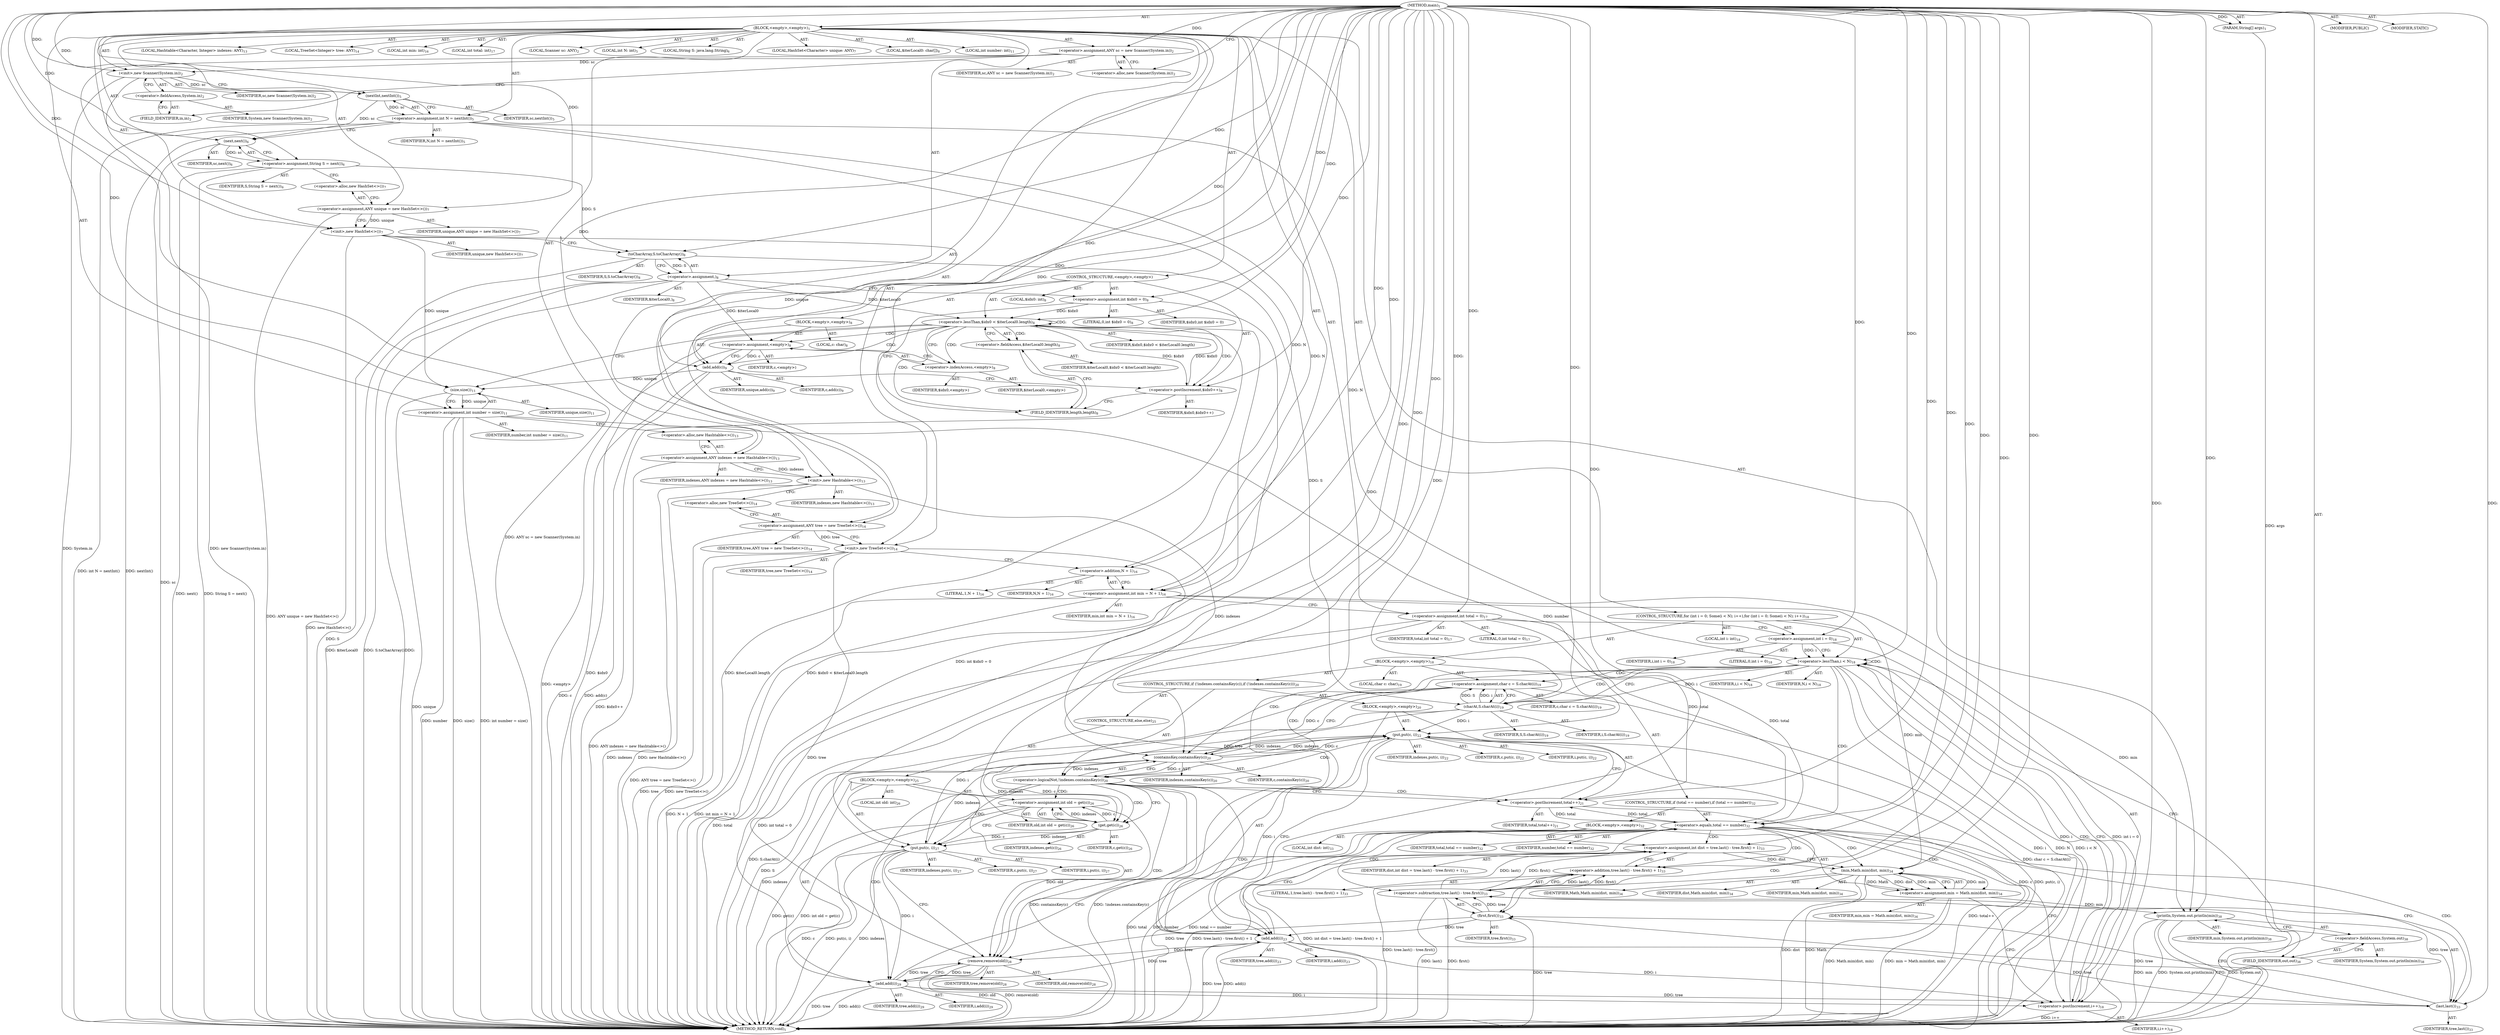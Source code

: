 digraph "main" {  
"25" [label = <(METHOD,main)<SUB>1</SUB>> ]
"26" [label = <(PARAM,String[] args)<SUB>1</SUB>> ]
"27" [label = <(BLOCK,&lt;empty&gt;,&lt;empty&gt;)<SUB>1</SUB>> ]
"4" [label = <(LOCAL,Scanner sc: ANY)<SUB>2</SUB>> ]
"28" [label = <(&lt;operator&gt;.assignment,ANY sc = new Scanner(System.in))<SUB>2</SUB>> ]
"29" [label = <(IDENTIFIER,sc,ANY sc = new Scanner(System.in))<SUB>2</SUB>> ]
"30" [label = <(&lt;operator&gt;.alloc,new Scanner(System.in))<SUB>2</SUB>> ]
"31" [label = <(&lt;init&gt;,new Scanner(System.in))<SUB>2</SUB>> ]
"3" [label = <(IDENTIFIER,sc,new Scanner(System.in))<SUB>2</SUB>> ]
"32" [label = <(&lt;operator&gt;.fieldAccess,System.in)<SUB>2</SUB>> ]
"33" [label = <(IDENTIFIER,System,new Scanner(System.in))<SUB>2</SUB>> ]
"34" [label = <(FIELD_IDENTIFIER,in,in)<SUB>2</SUB>> ]
"35" [label = <(LOCAL,int N: int)<SUB>5</SUB>> ]
"36" [label = <(&lt;operator&gt;.assignment,int N = nextInt())<SUB>5</SUB>> ]
"37" [label = <(IDENTIFIER,N,int N = nextInt())<SUB>5</SUB>> ]
"38" [label = <(nextInt,nextInt())<SUB>5</SUB>> ]
"39" [label = <(IDENTIFIER,sc,nextInt())<SUB>5</SUB>> ]
"40" [label = <(LOCAL,String S: java.lang.String)<SUB>6</SUB>> ]
"41" [label = <(&lt;operator&gt;.assignment,String S = next())<SUB>6</SUB>> ]
"42" [label = <(IDENTIFIER,S,String S = next())<SUB>6</SUB>> ]
"43" [label = <(next,next())<SUB>6</SUB>> ]
"44" [label = <(IDENTIFIER,sc,next())<SUB>6</SUB>> ]
"6" [label = <(LOCAL,HashSet&lt;Character&gt; unique: ANY)<SUB>7</SUB>> ]
"45" [label = <(&lt;operator&gt;.assignment,ANY unique = new HashSet&lt;&gt;())<SUB>7</SUB>> ]
"46" [label = <(IDENTIFIER,unique,ANY unique = new HashSet&lt;&gt;())<SUB>7</SUB>> ]
"47" [label = <(&lt;operator&gt;.alloc,new HashSet&lt;&gt;())<SUB>7</SUB>> ]
"48" [label = <(&lt;init&gt;,new HashSet&lt;&gt;())<SUB>7</SUB>> ]
"5" [label = <(IDENTIFIER,unique,new HashSet&lt;&gt;())<SUB>7</SUB>> ]
"49" [label = <(LOCAL,$iterLocal0: char[])<SUB>8</SUB>> ]
"50" [label = <(&lt;operator&gt;.assignment,)<SUB>8</SUB>> ]
"51" [label = <(IDENTIFIER,$iterLocal0,)<SUB>8</SUB>> ]
"52" [label = <(toCharArray,S.toCharArray())<SUB>8</SUB>> ]
"53" [label = <(IDENTIFIER,S,S.toCharArray())<SUB>8</SUB>> ]
"54" [label = <(CONTROL_STRUCTURE,&lt;empty&gt;,&lt;empty&gt;)> ]
"55" [label = <(LOCAL,$idx0: int)<SUB>8</SUB>> ]
"56" [label = <(&lt;operator&gt;.assignment,int $idx0 = 0)<SUB>8</SUB>> ]
"57" [label = <(IDENTIFIER,$idx0,int $idx0 = 0)> ]
"58" [label = <(LITERAL,0,int $idx0 = 0)<SUB>8</SUB>> ]
"59" [label = <(&lt;operator&gt;.lessThan,$idx0 &lt; $iterLocal0.length)<SUB>8</SUB>> ]
"60" [label = <(IDENTIFIER,$idx0,$idx0 &lt; $iterLocal0.length)> ]
"61" [label = <(&lt;operator&gt;.fieldAccess,$iterLocal0.length)<SUB>8</SUB>> ]
"62" [label = <(IDENTIFIER,$iterLocal0,$idx0 &lt; $iterLocal0.length)> ]
"63" [label = <(FIELD_IDENTIFIER,length,length)<SUB>8</SUB>> ]
"64" [label = <(&lt;operator&gt;.postIncrement,$idx0++)<SUB>8</SUB>> ]
"65" [label = <(IDENTIFIER,$idx0,$idx0++)> ]
"66" [label = <(BLOCK,&lt;empty&gt;,&lt;empty&gt;)<SUB>8</SUB>> ]
"67" [label = <(LOCAL,c: char)<SUB>8</SUB>> ]
"68" [label = <(&lt;operator&gt;.assignment,&lt;empty&gt;)<SUB>8</SUB>> ]
"69" [label = <(IDENTIFIER,c,&lt;empty&gt;)> ]
"70" [label = <(&lt;operator&gt;.indexAccess,&lt;empty&gt;)<SUB>8</SUB>> ]
"71" [label = <(IDENTIFIER,$iterLocal0,&lt;empty&gt;)> ]
"72" [label = <(IDENTIFIER,$idx0,&lt;empty&gt;)> ]
"73" [label = <(add,add(c))<SUB>9</SUB>> ]
"74" [label = <(IDENTIFIER,unique,add(c))<SUB>9</SUB>> ]
"75" [label = <(IDENTIFIER,c,add(c))<SUB>9</SUB>> ]
"76" [label = <(LOCAL,int number: int)<SUB>11</SUB>> ]
"77" [label = <(&lt;operator&gt;.assignment,int number = size())<SUB>11</SUB>> ]
"78" [label = <(IDENTIFIER,number,int number = size())<SUB>11</SUB>> ]
"79" [label = <(size,size())<SUB>11</SUB>> ]
"80" [label = <(IDENTIFIER,unique,size())<SUB>11</SUB>> ]
"8" [label = <(LOCAL,Hashtable&lt;Character, Integer&gt; indexes: ANY)<SUB>13</SUB>> ]
"81" [label = <(&lt;operator&gt;.assignment,ANY indexes = new Hashtable&lt;&gt;())<SUB>13</SUB>> ]
"82" [label = <(IDENTIFIER,indexes,ANY indexes = new Hashtable&lt;&gt;())<SUB>13</SUB>> ]
"83" [label = <(&lt;operator&gt;.alloc,new Hashtable&lt;&gt;())<SUB>13</SUB>> ]
"84" [label = <(&lt;init&gt;,new Hashtable&lt;&gt;())<SUB>13</SUB>> ]
"7" [label = <(IDENTIFIER,indexes,new Hashtable&lt;&gt;())<SUB>13</SUB>> ]
"10" [label = <(LOCAL,TreeSet&lt;Integer&gt; tree: ANY)<SUB>14</SUB>> ]
"85" [label = <(&lt;operator&gt;.assignment,ANY tree = new TreeSet&lt;&gt;())<SUB>14</SUB>> ]
"86" [label = <(IDENTIFIER,tree,ANY tree = new TreeSet&lt;&gt;())<SUB>14</SUB>> ]
"87" [label = <(&lt;operator&gt;.alloc,new TreeSet&lt;&gt;())<SUB>14</SUB>> ]
"88" [label = <(&lt;init&gt;,new TreeSet&lt;&gt;())<SUB>14</SUB>> ]
"9" [label = <(IDENTIFIER,tree,new TreeSet&lt;&gt;())<SUB>14</SUB>> ]
"89" [label = <(LOCAL,int min: int)<SUB>16</SUB>> ]
"90" [label = <(&lt;operator&gt;.assignment,int min = N + 1)<SUB>16</SUB>> ]
"91" [label = <(IDENTIFIER,min,int min = N + 1)<SUB>16</SUB>> ]
"92" [label = <(&lt;operator&gt;.addition,N + 1)<SUB>16</SUB>> ]
"93" [label = <(IDENTIFIER,N,N + 1)<SUB>16</SUB>> ]
"94" [label = <(LITERAL,1,N + 1)<SUB>16</SUB>> ]
"95" [label = <(LOCAL,int total: int)<SUB>17</SUB>> ]
"96" [label = <(&lt;operator&gt;.assignment,int total = 0)<SUB>17</SUB>> ]
"97" [label = <(IDENTIFIER,total,int total = 0)<SUB>17</SUB>> ]
"98" [label = <(LITERAL,0,int total = 0)<SUB>17</SUB>> ]
"99" [label = <(CONTROL_STRUCTURE,for (int i = 0; Some(i &lt; N); i++),for (int i = 0; Some(i &lt; N); i++))<SUB>18</SUB>> ]
"100" [label = <(LOCAL,int i: int)<SUB>18</SUB>> ]
"101" [label = <(&lt;operator&gt;.assignment,int i = 0)<SUB>18</SUB>> ]
"102" [label = <(IDENTIFIER,i,int i = 0)<SUB>18</SUB>> ]
"103" [label = <(LITERAL,0,int i = 0)<SUB>18</SUB>> ]
"104" [label = <(&lt;operator&gt;.lessThan,i &lt; N)<SUB>18</SUB>> ]
"105" [label = <(IDENTIFIER,i,i &lt; N)<SUB>18</SUB>> ]
"106" [label = <(IDENTIFIER,N,i &lt; N)<SUB>18</SUB>> ]
"107" [label = <(&lt;operator&gt;.postIncrement,i++)<SUB>18</SUB>> ]
"108" [label = <(IDENTIFIER,i,i++)<SUB>18</SUB>> ]
"109" [label = <(BLOCK,&lt;empty&gt;,&lt;empty&gt;)<SUB>18</SUB>> ]
"110" [label = <(LOCAL,char c: char)<SUB>19</SUB>> ]
"111" [label = <(&lt;operator&gt;.assignment,char c = S.charAt(i))<SUB>19</SUB>> ]
"112" [label = <(IDENTIFIER,c,char c = S.charAt(i))<SUB>19</SUB>> ]
"113" [label = <(charAt,S.charAt(i))<SUB>19</SUB>> ]
"114" [label = <(IDENTIFIER,S,S.charAt(i))<SUB>19</SUB>> ]
"115" [label = <(IDENTIFIER,i,S.charAt(i))<SUB>19</SUB>> ]
"116" [label = <(CONTROL_STRUCTURE,if (!indexes.containsKey(c)),if (!indexes.containsKey(c)))<SUB>20</SUB>> ]
"117" [label = <(&lt;operator&gt;.logicalNot,!indexes.containsKey(c))<SUB>20</SUB>> ]
"118" [label = <(containsKey,containsKey(c))<SUB>20</SUB>> ]
"119" [label = <(IDENTIFIER,indexes,containsKey(c))<SUB>20</SUB>> ]
"120" [label = <(IDENTIFIER,c,containsKey(c))<SUB>20</SUB>> ]
"121" [label = <(BLOCK,&lt;empty&gt;,&lt;empty&gt;)<SUB>20</SUB>> ]
"122" [label = <(&lt;operator&gt;.postIncrement,total++)<SUB>21</SUB>> ]
"123" [label = <(IDENTIFIER,total,total++)<SUB>21</SUB>> ]
"124" [label = <(put,put(c, i))<SUB>22</SUB>> ]
"125" [label = <(IDENTIFIER,indexes,put(c, i))<SUB>22</SUB>> ]
"126" [label = <(IDENTIFIER,c,put(c, i))<SUB>22</SUB>> ]
"127" [label = <(IDENTIFIER,i,put(c, i))<SUB>22</SUB>> ]
"128" [label = <(add,add(i))<SUB>23</SUB>> ]
"129" [label = <(IDENTIFIER,tree,add(i))<SUB>23</SUB>> ]
"130" [label = <(IDENTIFIER,i,add(i))<SUB>23</SUB>> ]
"131" [label = <(CONTROL_STRUCTURE,else,else)<SUB>25</SUB>> ]
"132" [label = <(BLOCK,&lt;empty&gt;,&lt;empty&gt;)<SUB>25</SUB>> ]
"133" [label = <(LOCAL,int old: int)<SUB>26</SUB>> ]
"134" [label = <(&lt;operator&gt;.assignment,int old = get(c))<SUB>26</SUB>> ]
"135" [label = <(IDENTIFIER,old,int old = get(c))<SUB>26</SUB>> ]
"136" [label = <(get,get(c))<SUB>26</SUB>> ]
"137" [label = <(IDENTIFIER,indexes,get(c))<SUB>26</SUB>> ]
"138" [label = <(IDENTIFIER,c,get(c))<SUB>26</SUB>> ]
"139" [label = <(put,put(c, i))<SUB>27</SUB>> ]
"140" [label = <(IDENTIFIER,indexes,put(c, i))<SUB>27</SUB>> ]
"141" [label = <(IDENTIFIER,c,put(c, i))<SUB>27</SUB>> ]
"142" [label = <(IDENTIFIER,i,put(c, i))<SUB>27</SUB>> ]
"143" [label = <(remove,remove(old))<SUB>28</SUB>> ]
"144" [label = <(IDENTIFIER,tree,remove(old))<SUB>28</SUB>> ]
"145" [label = <(IDENTIFIER,old,remove(old))<SUB>28</SUB>> ]
"146" [label = <(add,add(i))<SUB>29</SUB>> ]
"147" [label = <(IDENTIFIER,tree,add(i))<SUB>29</SUB>> ]
"148" [label = <(IDENTIFIER,i,add(i))<SUB>29</SUB>> ]
"149" [label = <(CONTROL_STRUCTURE,if (total == number),if (total == number))<SUB>32</SUB>> ]
"150" [label = <(&lt;operator&gt;.equals,total == number)<SUB>32</SUB>> ]
"151" [label = <(IDENTIFIER,total,total == number)<SUB>32</SUB>> ]
"152" [label = <(IDENTIFIER,number,total == number)<SUB>32</SUB>> ]
"153" [label = <(BLOCK,&lt;empty&gt;,&lt;empty&gt;)<SUB>32</SUB>> ]
"154" [label = <(LOCAL,int dist: int)<SUB>33</SUB>> ]
"155" [label = <(&lt;operator&gt;.assignment,int dist = tree.last() - tree.first() + 1)<SUB>33</SUB>> ]
"156" [label = <(IDENTIFIER,dist,int dist = tree.last() - tree.first() + 1)<SUB>33</SUB>> ]
"157" [label = <(&lt;operator&gt;.addition,tree.last() - tree.first() + 1)<SUB>33</SUB>> ]
"158" [label = <(&lt;operator&gt;.subtraction,tree.last() - tree.first())<SUB>33</SUB>> ]
"159" [label = <(last,last())<SUB>33</SUB>> ]
"160" [label = <(IDENTIFIER,tree,last())<SUB>33</SUB>> ]
"161" [label = <(first,first())<SUB>33</SUB>> ]
"162" [label = <(IDENTIFIER,tree,first())<SUB>33</SUB>> ]
"163" [label = <(LITERAL,1,tree.last() - tree.first() + 1)<SUB>33</SUB>> ]
"164" [label = <(&lt;operator&gt;.assignment,min = Math.min(dist, min))<SUB>34</SUB>> ]
"165" [label = <(IDENTIFIER,min,min = Math.min(dist, min))<SUB>34</SUB>> ]
"166" [label = <(min,Math.min(dist, min))<SUB>34</SUB>> ]
"167" [label = <(IDENTIFIER,Math,Math.min(dist, min))<SUB>34</SUB>> ]
"168" [label = <(IDENTIFIER,dist,Math.min(dist, min))<SUB>34</SUB>> ]
"169" [label = <(IDENTIFIER,min,Math.min(dist, min))<SUB>34</SUB>> ]
"170" [label = <(println,System.out.println(min))<SUB>38</SUB>> ]
"171" [label = <(&lt;operator&gt;.fieldAccess,System.out)<SUB>38</SUB>> ]
"172" [label = <(IDENTIFIER,System,System.out.println(min))<SUB>38</SUB>> ]
"173" [label = <(FIELD_IDENTIFIER,out,out)<SUB>38</SUB>> ]
"174" [label = <(IDENTIFIER,min,System.out.println(min))<SUB>38</SUB>> ]
"175" [label = <(MODIFIER,PUBLIC)> ]
"176" [label = <(MODIFIER,STATIC)> ]
"177" [label = <(METHOD_RETURN,void)<SUB>1</SUB>> ]
  "25" -> "26"  [ label = "AST: "] 
  "25" -> "27"  [ label = "AST: "] 
  "25" -> "175"  [ label = "AST: "] 
  "25" -> "176"  [ label = "AST: "] 
  "25" -> "177"  [ label = "AST: "] 
  "27" -> "4"  [ label = "AST: "] 
  "27" -> "28"  [ label = "AST: "] 
  "27" -> "31"  [ label = "AST: "] 
  "27" -> "35"  [ label = "AST: "] 
  "27" -> "36"  [ label = "AST: "] 
  "27" -> "40"  [ label = "AST: "] 
  "27" -> "41"  [ label = "AST: "] 
  "27" -> "6"  [ label = "AST: "] 
  "27" -> "45"  [ label = "AST: "] 
  "27" -> "48"  [ label = "AST: "] 
  "27" -> "49"  [ label = "AST: "] 
  "27" -> "50"  [ label = "AST: "] 
  "27" -> "54"  [ label = "AST: "] 
  "27" -> "76"  [ label = "AST: "] 
  "27" -> "77"  [ label = "AST: "] 
  "27" -> "8"  [ label = "AST: "] 
  "27" -> "81"  [ label = "AST: "] 
  "27" -> "84"  [ label = "AST: "] 
  "27" -> "10"  [ label = "AST: "] 
  "27" -> "85"  [ label = "AST: "] 
  "27" -> "88"  [ label = "AST: "] 
  "27" -> "89"  [ label = "AST: "] 
  "27" -> "90"  [ label = "AST: "] 
  "27" -> "95"  [ label = "AST: "] 
  "27" -> "96"  [ label = "AST: "] 
  "27" -> "99"  [ label = "AST: "] 
  "27" -> "170"  [ label = "AST: "] 
  "28" -> "29"  [ label = "AST: "] 
  "28" -> "30"  [ label = "AST: "] 
  "31" -> "3"  [ label = "AST: "] 
  "31" -> "32"  [ label = "AST: "] 
  "32" -> "33"  [ label = "AST: "] 
  "32" -> "34"  [ label = "AST: "] 
  "36" -> "37"  [ label = "AST: "] 
  "36" -> "38"  [ label = "AST: "] 
  "38" -> "39"  [ label = "AST: "] 
  "41" -> "42"  [ label = "AST: "] 
  "41" -> "43"  [ label = "AST: "] 
  "43" -> "44"  [ label = "AST: "] 
  "45" -> "46"  [ label = "AST: "] 
  "45" -> "47"  [ label = "AST: "] 
  "48" -> "5"  [ label = "AST: "] 
  "50" -> "51"  [ label = "AST: "] 
  "50" -> "52"  [ label = "AST: "] 
  "52" -> "53"  [ label = "AST: "] 
  "54" -> "55"  [ label = "AST: "] 
  "54" -> "56"  [ label = "AST: "] 
  "54" -> "59"  [ label = "AST: "] 
  "54" -> "64"  [ label = "AST: "] 
  "54" -> "66"  [ label = "AST: "] 
  "56" -> "57"  [ label = "AST: "] 
  "56" -> "58"  [ label = "AST: "] 
  "59" -> "60"  [ label = "AST: "] 
  "59" -> "61"  [ label = "AST: "] 
  "61" -> "62"  [ label = "AST: "] 
  "61" -> "63"  [ label = "AST: "] 
  "64" -> "65"  [ label = "AST: "] 
  "66" -> "67"  [ label = "AST: "] 
  "66" -> "68"  [ label = "AST: "] 
  "66" -> "73"  [ label = "AST: "] 
  "68" -> "69"  [ label = "AST: "] 
  "68" -> "70"  [ label = "AST: "] 
  "70" -> "71"  [ label = "AST: "] 
  "70" -> "72"  [ label = "AST: "] 
  "73" -> "74"  [ label = "AST: "] 
  "73" -> "75"  [ label = "AST: "] 
  "77" -> "78"  [ label = "AST: "] 
  "77" -> "79"  [ label = "AST: "] 
  "79" -> "80"  [ label = "AST: "] 
  "81" -> "82"  [ label = "AST: "] 
  "81" -> "83"  [ label = "AST: "] 
  "84" -> "7"  [ label = "AST: "] 
  "85" -> "86"  [ label = "AST: "] 
  "85" -> "87"  [ label = "AST: "] 
  "88" -> "9"  [ label = "AST: "] 
  "90" -> "91"  [ label = "AST: "] 
  "90" -> "92"  [ label = "AST: "] 
  "92" -> "93"  [ label = "AST: "] 
  "92" -> "94"  [ label = "AST: "] 
  "96" -> "97"  [ label = "AST: "] 
  "96" -> "98"  [ label = "AST: "] 
  "99" -> "100"  [ label = "AST: "] 
  "99" -> "101"  [ label = "AST: "] 
  "99" -> "104"  [ label = "AST: "] 
  "99" -> "107"  [ label = "AST: "] 
  "99" -> "109"  [ label = "AST: "] 
  "101" -> "102"  [ label = "AST: "] 
  "101" -> "103"  [ label = "AST: "] 
  "104" -> "105"  [ label = "AST: "] 
  "104" -> "106"  [ label = "AST: "] 
  "107" -> "108"  [ label = "AST: "] 
  "109" -> "110"  [ label = "AST: "] 
  "109" -> "111"  [ label = "AST: "] 
  "109" -> "116"  [ label = "AST: "] 
  "109" -> "149"  [ label = "AST: "] 
  "111" -> "112"  [ label = "AST: "] 
  "111" -> "113"  [ label = "AST: "] 
  "113" -> "114"  [ label = "AST: "] 
  "113" -> "115"  [ label = "AST: "] 
  "116" -> "117"  [ label = "AST: "] 
  "116" -> "121"  [ label = "AST: "] 
  "116" -> "131"  [ label = "AST: "] 
  "117" -> "118"  [ label = "AST: "] 
  "118" -> "119"  [ label = "AST: "] 
  "118" -> "120"  [ label = "AST: "] 
  "121" -> "122"  [ label = "AST: "] 
  "121" -> "124"  [ label = "AST: "] 
  "121" -> "128"  [ label = "AST: "] 
  "122" -> "123"  [ label = "AST: "] 
  "124" -> "125"  [ label = "AST: "] 
  "124" -> "126"  [ label = "AST: "] 
  "124" -> "127"  [ label = "AST: "] 
  "128" -> "129"  [ label = "AST: "] 
  "128" -> "130"  [ label = "AST: "] 
  "131" -> "132"  [ label = "AST: "] 
  "132" -> "133"  [ label = "AST: "] 
  "132" -> "134"  [ label = "AST: "] 
  "132" -> "139"  [ label = "AST: "] 
  "132" -> "143"  [ label = "AST: "] 
  "132" -> "146"  [ label = "AST: "] 
  "134" -> "135"  [ label = "AST: "] 
  "134" -> "136"  [ label = "AST: "] 
  "136" -> "137"  [ label = "AST: "] 
  "136" -> "138"  [ label = "AST: "] 
  "139" -> "140"  [ label = "AST: "] 
  "139" -> "141"  [ label = "AST: "] 
  "139" -> "142"  [ label = "AST: "] 
  "143" -> "144"  [ label = "AST: "] 
  "143" -> "145"  [ label = "AST: "] 
  "146" -> "147"  [ label = "AST: "] 
  "146" -> "148"  [ label = "AST: "] 
  "149" -> "150"  [ label = "AST: "] 
  "149" -> "153"  [ label = "AST: "] 
  "150" -> "151"  [ label = "AST: "] 
  "150" -> "152"  [ label = "AST: "] 
  "153" -> "154"  [ label = "AST: "] 
  "153" -> "155"  [ label = "AST: "] 
  "153" -> "164"  [ label = "AST: "] 
  "155" -> "156"  [ label = "AST: "] 
  "155" -> "157"  [ label = "AST: "] 
  "157" -> "158"  [ label = "AST: "] 
  "157" -> "163"  [ label = "AST: "] 
  "158" -> "159"  [ label = "AST: "] 
  "158" -> "161"  [ label = "AST: "] 
  "159" -> "160"  [ label = "AST: "] 
  "161" -> "162"  [ label = "AST: "] 
  "164" -> "165"  [ label = "AST: "] 
  "164" -> "166"  [ label = "AST: "] 
  "166" -> "167"  [ label = "AST: "] 
  "166" -> "168"  [ label = "AST: "] 
  "166" -> "169"  [ label = "AST: "] 
  "170" -> "171"  [ label = "AST: "] 
  "170" -> "174"  [ label = "AST: "] 
  "171" -> "172"  [ label = "AST: "] 
  "171" -> "173"  [ label = "AST: "] 
  "28" -> "34"  [ label = "CFG: "] 
  "31" -> "38"  [ label = "CFG: "] 
  "36" -> "43"  [ label = "CFG: "] 
  "41" -> "47"  [ label = "CFG: "] 
  "45" -> "48"  [ label = "CFG: "] 
  "48" -> "52"  [ label = "CFG: "] 
  "50" -> "56"  [ label = "CFG: "] 
  "77" -> "83"  [ label = "CFG: "] 
  "81" -> "84"  [ label = "CFG: "] 
  "84" -> "87"  [ label = "CFG: "] 
  "85" -> "88"  [ label = "CFG: "] 
  "88" -> "92"  [ label = "CFG: "] 
  "90" -> "96"  [ label = "CFG: "] 
  "96" -> "101"  [ label = "CFG: "] 
  "170" -> "177"  [ label = "CFG: "] 
  "30" -> "28"  [ label = "CFG: "] 
  "32" -> "31"  [ label = "CFG: "] 
  "38" -> "36"  [ label = "CFG: "] 
  "43" -> "41"  [ label = "CFG: "] 
  "47" -> "45"  [ label = "CFG: "] 
  "52" -> "50"  [ label = "CFG: "] 
  "56" -> "63"  [ label = "CFG: "] 
  "59" -> "70"  [ label = "CFG: "] 
  "59" -> "79"  [ label = "CFG: "] 
  "64" -> "63"  [ label = "CFG: "] 
  "79" -> "77"  [ label = "CFG: "] 
  "83" -> "81"  [ label = "CFG: "] 
  "87" -> "85"  [ label = "CFG: "] 
  "92" -> "90"  [ label = "CFG: "] 
  "101" -> "104"  [ label = "CFG: "] 
  "104" -> "113"  [ label = "CFG: "] 
  "104" -> "173"  [ label = "CFG: "] 
  "107" -> "104"  [ label = "CFG: "] 
  "171" -> "170"  [ label = "CFG: "] 
  "34" -> "32"  [ label = "CFG: "] 
  "61" -> "59"  [ label = "CFG: "] 
  "68" -> "73"  [ label = "CFG: "] 
  "73" -> "64"  [ label = "CFG: "] 
  "111" -> "118"  [ label = "CFG: "] 
  "173" -> "171"  [ label = "CFG: "] 
  "63" -> "61"  [ label = "CFG: "] 
  "70" -> "68"  [ label = "CFG: "] 
  "113" -> "111"  [ label = "CFG: "] 
  "117" -> "122"  [ label = "CFG: "] 
  "117" -> "136"  [ label = "CFG: "] 
  "150" -> "159"  [ label = "CFG: "] 
  "150" -> "107"  [ label = "CFG: "] 
  "118" -> "117"  [ label = "CFG: "] 
  "122" -> "124"  [ label = "CFG: "] 
  "124" -> "128"  [ label = "CFG: "] 
  "128" -> "150"  [ label = "CFG: "] 
  "155" -> "166"  [ label = "CFG: "] 
  "164" -> "107"  [ label = "CFG: "] 
  "134" -> "139"  [ label = "CFG: "] 
  "139" -> "143"  [ label = "CFG: "] 
  "143" -> "146"  [ label = "CFG: "] 
  "146" -> "150"  [ label = "CFG: "] 
  "157" -> "155"  [ label = "CFG: "] 
  "166" -> "164"  [ label = "CFG: "] 
  "136" -> "134"  [ label = "CFG: "] 
  "158" -> "157"  [ label = "CFG: "] 
  "159" -> "161"  [ label = "CFG: "] 
  "161" -> "158"  [ label = "CFG: "] 
  "25" -> "30"  [ label = "CFG: "] 
  "26" -> "177"  [ label = "DDG: args"] 
  "28" -> "177"  [ label = "DDG: ANY sc = new Scanner(System.in)"] 
  "31" -> "177"  [ label = "DDG: System.in"] 
  "31" -> "177"  [ label = "DDG: new Scanner(System.in)"] 
  "36" -> "177"  [ label = "DDG: nextInt()"] 
  "36" -> "177"  [ label = "DDG: int N = nextInt()"] 
  "43" -> "177"  [ label = "DDG: sc"] 
  "41" -> "177"  [ label = "DDG: next()"] 
  "41" -> "177"  [ label = "DDG: String S = next()"] 
  "45" -> "177"  [ label = "DDG: ANY unique = new HashSet&lt;&gt;()"] 
  "48" -> "177"  [ label = "DDG: new HashSet&lt;&gt;()"] 
  "50" -> "177"  [ label = "DDG: $iterLocal0"] 
  "52" -> "177"  [ label = "DDG: S"] 
  "50" -> "177"  [ label = "DDG: S.toCharArray()"] 
  "50" -> "177"  [ label = "DDG: "] 
  "56" -> "177"  [ label = "DDG: int $idx0 = 0"] 
  "59" -> "177"  [ label = "DDG: $idx0"] 
  "59" -> "177"  [ label = "DDG: $iterLocal0.length"] 
  "59" -> "177"  [ label = "DDG: $idx0 &lt; $iterLocal0.length"] 
  "77" -> "177"  [ label = "DDG: number"] 
  "79" -> "177"  [ label = "DDG: unique"] 
  "77" -> "177"  [ label = "DDG: size()"] 
  "77" -> "177"  [ label = "DDG: int number = size()"] 
  "81" -> "177"  [ label = "DDG: ANY indexes = new Hashtable&lt;&gt;()"] 
  "84" -> "177"  [ label = "DDG: indexes"] 
  "84" -> "177"  [ label = "DDG: new Hashtable&lt;&gt;()"] 
  "85" -> "177"  [ label = "DDG: ANY tree = new TreeSet&lt;&gt;()"] 
  "88" -> "177"  [ label = "DDG: tree"] 
  "88" -> "177"  [ label = "DDG: new TreeSet&lt;&gt;()"] 
  "90" -> "177"  [ label = "DDG: N + 1"] 
  "90" -> "177"  [ label = "DDG: int min = N + 1"] 
  "96" -> "177"  [ label = "DDG: total"] 
  "96" -> "177"  [ label = "DDG: int total = 0"] 
  "101" -> "177"  [ label = "DDG: int i = 0"] 
  "104" -> "177"  [ label = "DDG: i"] 
  "104" -> "177"  [ label = "DDG: N"] 
  "104" -> "177"  [ label = "DDG: i &lt; N"] 
  "170" -> "177"  [ label = "DDG: System.out"] 
  "170" -> "177"  [ label = "DDG: min"] 
  "170" -> "177"  [ label = "DDG: System.out.println(min)"] 
  "113" -> "177"  [ label = "DDG: S"] 
  "111" -> "177"  [ label = "DDG: S.charAt(i)"] 
  "111" -> "177"  [ label = "DDG: char c = S.charAt(i)"] 
  "117" -> "177"  [ label = "DDG: containsKey(c)"] 
  "117" -> "177"  [ label = "DDG: !indexes.containsKey(c)"] 
  "134" -> "177"  [ label = "DDG: get(c)"] 
  "134" -> "177"  [ label = "DDG: int old = get(c)"] 
  "139" -> "177"  [ label = "DDG: indexes"] 
  "139" -> "177"  [ label = "DDG: c"] 
  "139" -> "177"  [ label = "DDG: put(c, i)"] 
  "143" -> "177"  [ label = "DDG: old"] 
  "143" -> "177"  [ label = "DDG: remove(old)"] 
  "146" -> "177"  [ label = "DDG: tree"] 
  "146" -> "177"  [ label = "DDG: add(i)"] 
  "122" -> "177"  [ label = "DDG: total++"] 
  "124" -> "177"  [ label = "DDG: indexes"] 
  "124" -> "177"  [ label = "DDG: c"] 
  "124" -> "177"  [ label = "DDG: put(c, i)"] 
  "128" -> "177"  [ label = "DDG: tree"] 
  "128" -> "177"  [ label = "DDG: add(i)"] 
  "150" -> "177"  [ label = "DDG: total"] 
  "150" -> "177"  [ label = "DDG: number"] 
  "150" -> "177"  [ label = "DDG: total == number"] 
  "158" -> "177"  [ label = "DDG: last()"] 
  "161" -> "177"  [ label = "DDG: tree"] 
  "158" -> "177"  [ label = "DDG: first()"] 
  "157" -> "177"  [ label = "DDG: tree.last() - tree.first()"] 
  "155" -> "177"  [ label = "DDG: tree.last() - tree.first() + 1"] 
  "155" -> "177"  [ label = "DDG: int dist = tree.last() - tree.first() + 1"] 
  "166" -> "177"  [ label = "DDG: dist"] 
  "164" -> "177"  [ label = "DDG: Math.min(dist, min)"] 
  "164" -> "177"  [ label = "DDG: min = Math.min(dist, min)"] 
  "107" -> "177"  [ label = "DDG: i++"] 
  "68" -> "177"  [ label = "DDG: &lt;empty&gt;"] 
  "73" -> "177"  [ label = "DDG: c"] 
  "73" -> "177"  [ label = "DDG: add(c)"] 
  "64" -> "177"  [ label = "DDG: $idx0++"] 
  "166" -> "177"  [ label = "DDG: Math"] 
  "25" -> "26"  [ label = "DDG: "] 
  "25" -> "28"  [ label = "DDG: "] 
  "38" -> "36"  [ label = "DDG: sc"] 
  "43" -> "41"  [ label = "DDG: sc"] 
  "25" -> "45"  [ label = "DDG: "] 
  "52" -> "50"  [ label = "DDG: S"] 
  "79" -> "77"  [ label = "DDG: unique"] 
  "25" -> "81"  [ label = "DDG: "] 
  "25" -> "85"  [ label = "DDG: "] 
  "36" -> "90"  [ label = "DDG: N"] 
  "25" -> "90"  [ label = "DDG: "] 
  "25" -> "96"  [ label = "DDG: "] 
  "28" -> "31"  [ label = "DDG: sc"] 
  "25" -> "31"  [ label = "DDG: "] 
  "45" -> "48"  [ label = "DDG: unique"] 
  "25" -> "48"  [ label = "DDG: "] 
  "25" -> "56"  [ label = "DDG: "] 
  "81" -> "84"  [ label = "DDG: indexes"] 
  "25" -> "84"  [ label = "DDG: "] 
  "85" -> "88"  [ label = "DDG: tree"] 
  "25" -> "88"  [ label = "DDG: "] 
  "25" -> "101"  [ label = "DDG: "] 
  "90" -> "170"  [ label = "DDG: min"] 
  "164" -> "170"  [ label = "DDG: min"] 
  "25" -> "170"  [ label = "DDG: "] 
  "31" -> "38"  [ label = "DDG: sc"] 
  "25" -> "38"  [ label = "DDG: "] 
  "38" -> "43"  [ label = "DDG: sc"] 
  "25" -> "43"  [ label = "DDG: "] 
  "41" -> "52"  [ label = "DDG: S"] 
  "25" -> "52"  [ label = "DDG: "] 
  "56" -> "59"  [ label = "DDG: $idx0"] 
  "64" -> "59"  [ label = "DDG: $idx0"] 
  "25" -> "59"  [ label = "DDG: "] 
  "50" -> "59"  [ label = "DDG: $iterLocal0"] 
  "59" -> "64"  [ label = "DDG: $idx0"] 
  "25" -> "64"  [ label = "DDG: "] 
  "50" -> "68"  [ label = "DDG: $iterLocal0"] 
  "48" -> "79"  [ label = "DDG: unique"] 
  "73" -> "79"  [ label = "DDG: unique"] 
  "25" -> "79"  [ label = "DDG: "] 
  "36" -> "92"  [ label = "DDG: N"] 
  "25" -> "92"  [ label = "DDG: "] 
  "101" -> "104"  [ label = "DDG: i"] 
  "107" -> "104"  [ label = "DDG: i"] 
  "25" -> "104"  [ label = "DDG: "] 
  "36" -> "104"  [ label = "DDG: N"] 
  "146" -> "107"  [ label = "DDG: i"] 
  "128" -> "107"  [ label = "DDG: i"] 
  "25" -> "107"  [ label = "DDG: "] 
  "113" -> "111"  [ label = "DDG: S"] 
  "113" -> "111"  [ label = "DDG: i"] 
  "48" -> "73"  [ label = "DDG: unique"] 
  "25" -> "73"  [ label = "DDG: "] 
  "68" -> "73"  [ label = "DDG: c"] 
  "52" -> "113"  [ label = "DDG: S"] 
  "25" -> "113"  [ label = "DDG: "] 
  "104" -> "113"  [ label = "DDG: i"] 
  "118" -> "117"  [ label = "DDG: indexes"] 
  "118" -> "117"  [ label = "DDG: c"] 
  "96" -> "150"  [ label = "DDG: total"] 
  "122" -> "150"  [ label = "DDG: total"] 
  "25" -> "150"  [ label = "DDG: "] 
  "77" -> "150"  [ label = "DDG: number"] 
  "158" -> "155"  [ label = "DDG: last()"] 
  "158" -> "155"  [ label = "DDG: first()"] 
  "25" -> "155"  [ label = "DDG: "] 
  "166" -> "164"  [ label = "DDG: Math"] 
  "166" -> "164"  [ label = "DDG: dist"] 
  "166" -> "164"  [ label = "DDG: min"] 
  "84" -> "118"  [ label = "DDG: indexes"] 
  "139" -> "118"  [ label = "DDG: indexes"] 
  "124" -> "118"  [ label = "DDG: indexes"] 
  "25" -> "118"  [ label = "DDG: "] 
  "111" -> "118"  [ label = "DDG: c"] 
  "96" -> "122"  [ label = "DDG: total"] 
  "150" -> "122"  [ label = "DDG: total"] 
  "25" -> "122"  [ label = "DDG: "] 
  "118" -> "124"  [ label = "DDG: indexes"] 
  "25" -> "124"  [ label = "DDG: "] 
  "118" -> "124"  [ label = "DDG: c"] 
  "113" -> "124"  [ label = "DDG: i"] 
  "88" -> "128"  [ label = "DDG: tree"] 
  "146" -> "128"  [ label = "DDG: tree"] 
  "161" -> "128"  [ label = "DDG: tree"] 
  "25" -> "128"  [ label = "DDG: "] 
  "124" -> "128"  [ label = "DDG: i"] 
  "136" -> "134"  [ label = "DDG: indexes"] 
  "136" -> "134"  [ label = "DDG: c"] 
  "136" -> "139"  [ label = "DDG: indexes"] 
  "25" -> "139"  [ label = "DDG: "] 
  "136" -> "139"  [ label = "DDG: c"] 
  "113" -> "139"  [ label = "DDG: i"] 
  "88" -> "143"  [ label = "DDG: tree"] 
  "146" -> "143"  [ label = "DDG: tree"] 
  "128" -> "143"  [ label = "DDG: tree"] 
  "161" -> "143"  [ label = "DDG: tree"] 
  "25" -> "143"  [ label = "DDG: "] 
  "134" -> "143"  [ label = "DDG: old"] 
  "143" -> "146"  [ label = "DDG: tree"] 
  "25" -> "146"  [ label = "DDG: "] 
  "139" -> "146"  [ label = "DDG: i"] 
  "158" -> "157"  [ label = "DDG: last()"] 
  "158" -> "157"  [ label = "DDG: first()"] 
  "25" -> "157"  [ label = "DDG: "] 
  "25" -> "166"  [ label = "DDG: "] 
  "155" -> "166"  [ label = "DDG: dist"] 
  "90" -> "166"  [ label = "DDG: min"] 
  "164" -> "166"  [ label = "DDG: min"] 
  "118" -> "136"  [ label = "DDG: indexes"] 
  "25" -> "136"  [ label = "DDG: "] 
  "118" -> "136"  [ label = "DDG: c"] 
  "159" -> "158"  [ label = "DDG: tree"] 
  "161" -> "158"  [ label = "DDG: tree"] 
  "146" -> "159"  [ label = "DDG: tree"] 
  "128" -> "159"  [ label = "DDG: tree"] 
  "25" -> "159"  [ label = "DDG: "] 
  "159" -> "161"  [ label = "DDG: tree"] 
  "25" -> "161"  [ label = "DDG: "] 
  "59" -> "68"  [ label = "CDG: "] 
  "59" -> "73"  [ label = "CDG: "] 
  "59" -> "64"  [ label = "CDG: "] 
  "59" -> "59"  [ label = "CDG: "] 
  "59" -> "61"  [ label = "CDG: "] 
  "59" -> "70"  [ label = "CDG: "] 
  "59" -> "63"  [ label = "CDG: "] 
  "104" -> "107"  [ label = "CDG: "] 
  "104" -> "113"  [ label = "CDG: "] 
  "104" -> "150"  [ label = "CDG: "] 
  "104" -> "104"  [ label = "CDG: "] 
  "104" -> "118"  [ label = "CDG: "] 
  "104" -> "117"  [ label = "CDG: "] 
  "104" -> "111"  [ label = "CDG: "] 
  "117" -> "136"  [ label = "CDG: "] 
  "117" -> "146"  [ label = "CDG: "] 
  "117" -> "122"  [ label = "CDG: "] 
  "117" -> "128"  [ label = "CDG: "] 
  "117" -> "134"  [ label = "CDG: "] 
  "117" -> "143"  [ label = "CDG: "] 
  "117" -> "139"  [ label = "CDG: "] 
  "117" -> "124"  [ label = "CDG: "] 
  "150" -> "161"  [ label = "CDG: "] 
  "150" -> "166"  [ label = "CDG: "] 
  "150" -> "157"  [ label = "CDG: "] 
  "150" -> "159"  [ label = "CDG: "] 
  "150" -> "164"  [ label = "CDG: "] 
  "150" -> "155"  [ label = "CDG: "] 
  "150" -> "158"  [ label = "CDG: "] 
}
